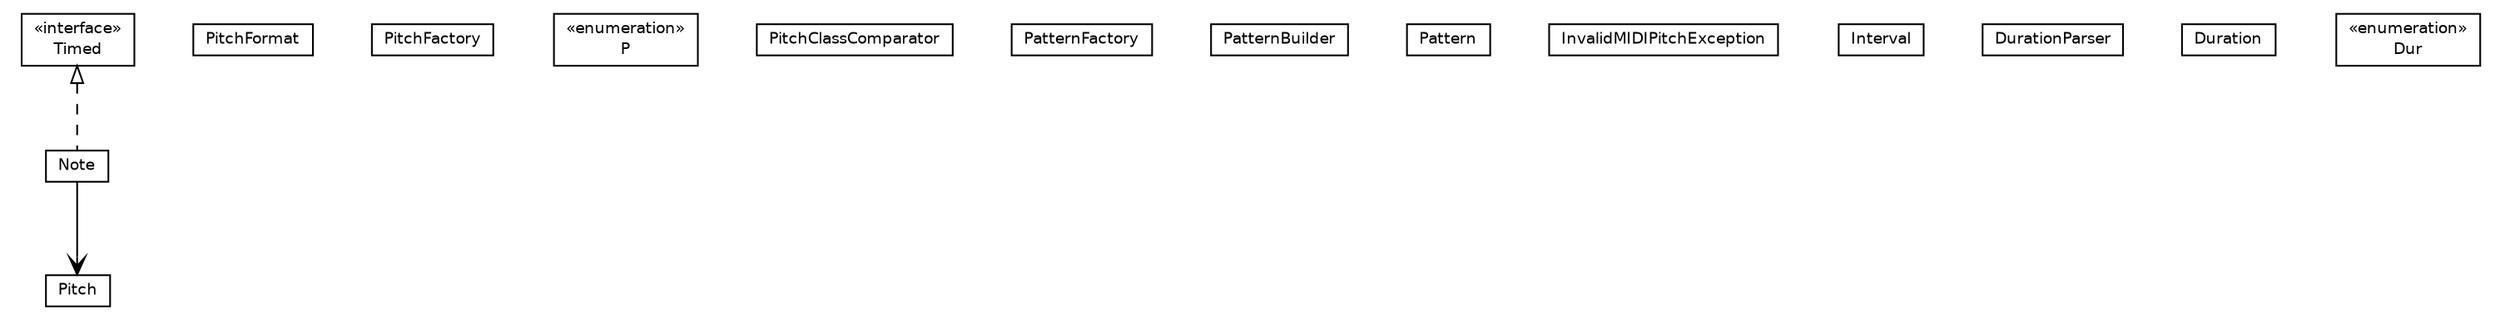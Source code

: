 #!/usr/local/bin/dot
#
# Class diagram 
# Generated by UMLGraph version R5_6-24-gf6e263 (http://www.umlgraph.org/)
#

digraph G {
	edge [fontname="Helvetica",fontsize=10,labelfontname="Helvetica",labelfontsize=10];
	node [fontname="Helvetica",fontsize=10,shape=plaintext];
	nodesep=0.25;
	ranksep=0.5;
	// com.rockhoppertech.music.Timed
	c176 [label=<<table title="com.rockhoppertech.music.Timed" border="0" cellborder="1" cellspacing="0" cellpadding="2" port="p" href="./Timed.html">
		<tr><td><table border="0" cellspacing="0" cellpadding="1">
<tr><td align="center" balign="center"> &#171;interface&#187; </td></tr>
<tr><td align="center" balign="center"> Timed </td></tr>
		</table></td></tr>
		</table>>, URL="./Timed.html", fontname="Helvetica", fontcolor="black", fontsize=9.0];
	// com.rockhoppertech.music.PitchFormat
	c177 [label=<<table title="com.rockhoppertech.music.PitchFormat" border="0" cellborder="1" cellspacing="0" cellpadding="2" port="p" href="./PitchFormat.html">
		<tr><td><table border="0" cellspacing="0" cellpadding="1">
<tr><td align="center" balign="center"> PitchFormat </td></tr>
		</table></td></tr>
		</table>>, URL="./PitchFormat.html", fontname="Helvetica", fontcolor="black", fontsize=9.0];
	// com.rockhoppertech.music.PitchFactory
	c178 [label=<<table title="com.rockhoppertech.music.PitchFactory" border="0" cellborder="1" cellspacing="0" cellpadding="2" port="p" href="./PitchFactory.html">
		<tr><td><table border="0" cellspacing="0" cellpadding="1">
<tr><td align="center" balign="center"> PitchFactory </td></tr>
		</table></td></tr>
		</table>>, URL="./PitchFactory.html", fontname="Helvetica", fontcolor="black", fontsize=9.0];
	// com.rockhoppertech.music.Pitch
	c179 [label=<<table title="com.rockhoppertech.music.Pitch" border="0" cellborder="1" cellspacing="0" cellpadding="2" port="p" href="./Pitch.html">
		<tr><td><table border="0" cellspacing="0" cellpadding="1">
<tr><td align="center" balign="center"> Pitch </td></tr>
		</table></td></tr>
		</table>>, URL="./Pitch.html", fontname="Helvetica", fontcolor="black", fontsize=9.0];
	// com.rockhoppertech.music.Pitch.P
	c180 [label=<<table title="com.rockhoppertech.music.Pitch.P" border="0" cellborder="1" cellspacing="0" cellpadding="2" port="p" href="./Pitch.P.html">
		<tr><td><table border="0" cellspacing="0" cellpadding="1">
<tr><td align="center" balign="center"> &#171;enumeration&#187; </td></tr>
<tr><td align="center" balign="center"> P </td></tr>
		</table></td></tr>
		</table>>, URL="./Pitch.P.html", fontname="Helvetica", fontcolor="black", fontsize=9.0];
	// com.rockhoppertech.music.Pitch.PitchClassComparator
	c181 [label=<<table title="com.rockhoppertech.music.Pitch.PitchClassComparator" border="0" cellborder="1" cellspacing="0" cellpadding="2" port="p" href="./Pitch.PitchClassComparator.html">
		<tr><td><table border="0" cellspacing="0" cellpadding="1">
<tr><td align="center" balign="center"> PitchClassComparator </td></tr>
		</table></td></tr>
		</table>>, URL="./Pitch.PitchClassComparator.html", fontname="Helvetica", fontcolor="black", fontsize=9.0];
	// com.rockhoppertech.music.PatternFactory
	c182 [label=<<table title="com.rockhoppertech.music.PatternFactory" border="0" cellborder="1" cellspacing="0" cellpadding="2" port="p" href="./PatternFactory.html">
		<tr><td><table border="0" cellspacing="0" cellpadding="1">
<tr><td align="center" balign="center"> PatternFactory </td></tr>
		</table></td></tr>
		</table>>, URL="./PatternFactory.html", fontname="Helvetica", fontcolor="black", fontsize=9.0];
	// com.rockhoppertech.music.PatternBuilder
	c183 [label=<<table title="com.rockhoppertech.music.PatternBuilder" border="0" cellborder="1" cellspacing="0" cellpadding="2" port="p" href="./PatternBuilder.html">
		<tr><td><table border="0" cellspacing="0" cellpadding="1">
<tr><td align="center" balign="center"> PatternBuilder </td></tr>
		</table></td></tr>
		</table>>, URL="./PatternBuilder.html", fontname="Helvetica", fontcolor="black", fontsize=9.0];
	// com.rockhoppertech.music.Pattern
	c184 [label=<<table title="com.rockhoppertech.music.Pattern" border="0" cellborder="1" cellspacing="0" cellpadding="2" port="p" href="./Pattern.html">
		<tr><td><table border="0" cellspacing="0" cellpadding="1">
<tr><td align="center" balign="center"> Pattern </td></tr>
		</table></td></tr>
		</table>>, URL="./Pattern.html", fontname="Helvetica", fontcolor="black", fontsize=9.0];
	// com.rockhoppertech.music.Note
	c185 [label=<<table title="com.rockhoppertech.music.Note" border="0" cellborder="1" cellspacing="0" cellpadding="2" port="p" href="./Note.html">
		<tr><td><table border="0" cellspacing="0" cellpadding="1">
<tr><td align="center" balign="center"> Note </td></tr>
		</table></td></tr>
		</table>>, URL="./Note.html", fontname="Helvetica", fontcolor="black", fontsize=9.0];
	// com.rockhoppertech.music.InvalidMIDIPitchException
	c186 [label=<<table title="com.rockhoppertech.music.InvalidMIDIPitchException" border="0" cellborder="1" cellspacing="0" cellpadding="2" port="p" href="./InvalidMIDIPitchException.html">
		<tr><td><table border="0" cellspacing="0" cellpadding="1">
<tr><td align="center" balign="center"> InvalidMIDIPitchException </td></tr>
		</table></td></tr>
		</table>>, URL="./InvalidMIDIPitchException.html", fontname="Helvetica", fontcolor="black", fontsize=9.0];
	// com.rockhoppertech.music.Interval
	c187 [label=<<table title="com.rockhoppertech.music.Interval" border="0" cellborder="1" cellspacing="0" cellpadding="2" port="p" href="./Interval.html">
		<tr><td><table border="0" cellspacing="0" cellpadding="1">
<tr><td align="center" balign="center"> Interval </td></tr>
		</table></td></tr>
		</table>>, URL="./Interval.html", fontname="Helvetica", fontcolor="black", fontsize=9.0];
	// com.rockhoppertech.music.DurationParser
	c188 [label=<<table title="com.rockhoppertech.music.DurationParser" border="0" cellborder="1" cellspacing="0" cellpadding="2" port="p" href="./DurationParser.html">
		<tr><td><table border="0" cellspacing="0" cellpadding="1">
<tr><td align="center" balign="center"> DurationParser </td></tr>
		</table></td></tr>
		</table>>, URL="./DurationParser.html", fontname="Helvetica", fontcolor="black", fontsize=9.0];
	// com.rockhoppertech.music.Duration
	c189 [label=<<table title="com.rockhoppertech.music.Duration" border="0" cellborder="1" cellspacing="0" cellpadding="2" port="p" href="./Duration.html">
		<tr><td><table border="0" cellspacing="0" cellpadding="1">
<tr><td align="center" balign="center"> Duration </td></tr>
		</table></td></tr>
		</table>>, URL="./Duration.html", fontname="Helvetica", fontcolor="black", fontsize=9.0];
	// com.rockhoppertech.music.Duration.Dur
	c190 [label=<<table title="com.rockhoppertech.music.Duration.Dur" border="0" cellborder="1" cellspacing="0" cellpadding="2" port="p" href="./Duration.Dur.html">
		<tr><td><table border="0" cellspacing="0" cellpadding="1">
<tr><td align="center" balign="center"> &#171;enumeration&#187; </td></tr>
<tr><td align="center" balign="center"> Dur </td></tr>
		</table></td></tr>
		</table>>, URL="./Duration.Dur.html", fontname="Helvetica", fontcolor="black", fontsize=9.0];
	//com.rockhoppertech.music.Note implements com.rockhoppertech.music.Timed
	c176:p -> c185:p [dir=back,arrowtail=empty,style=dashed];
	// com.rockhoppertech.music.Note NAVASSOC com.rockhoppertech.music.Pitch
	c185:p -> c179:p [taillabel="", label="", headlabel="", fontname="Helvetica", fontcolor="black", fontsize=10.0, color="black", arrowhead=open];
}

